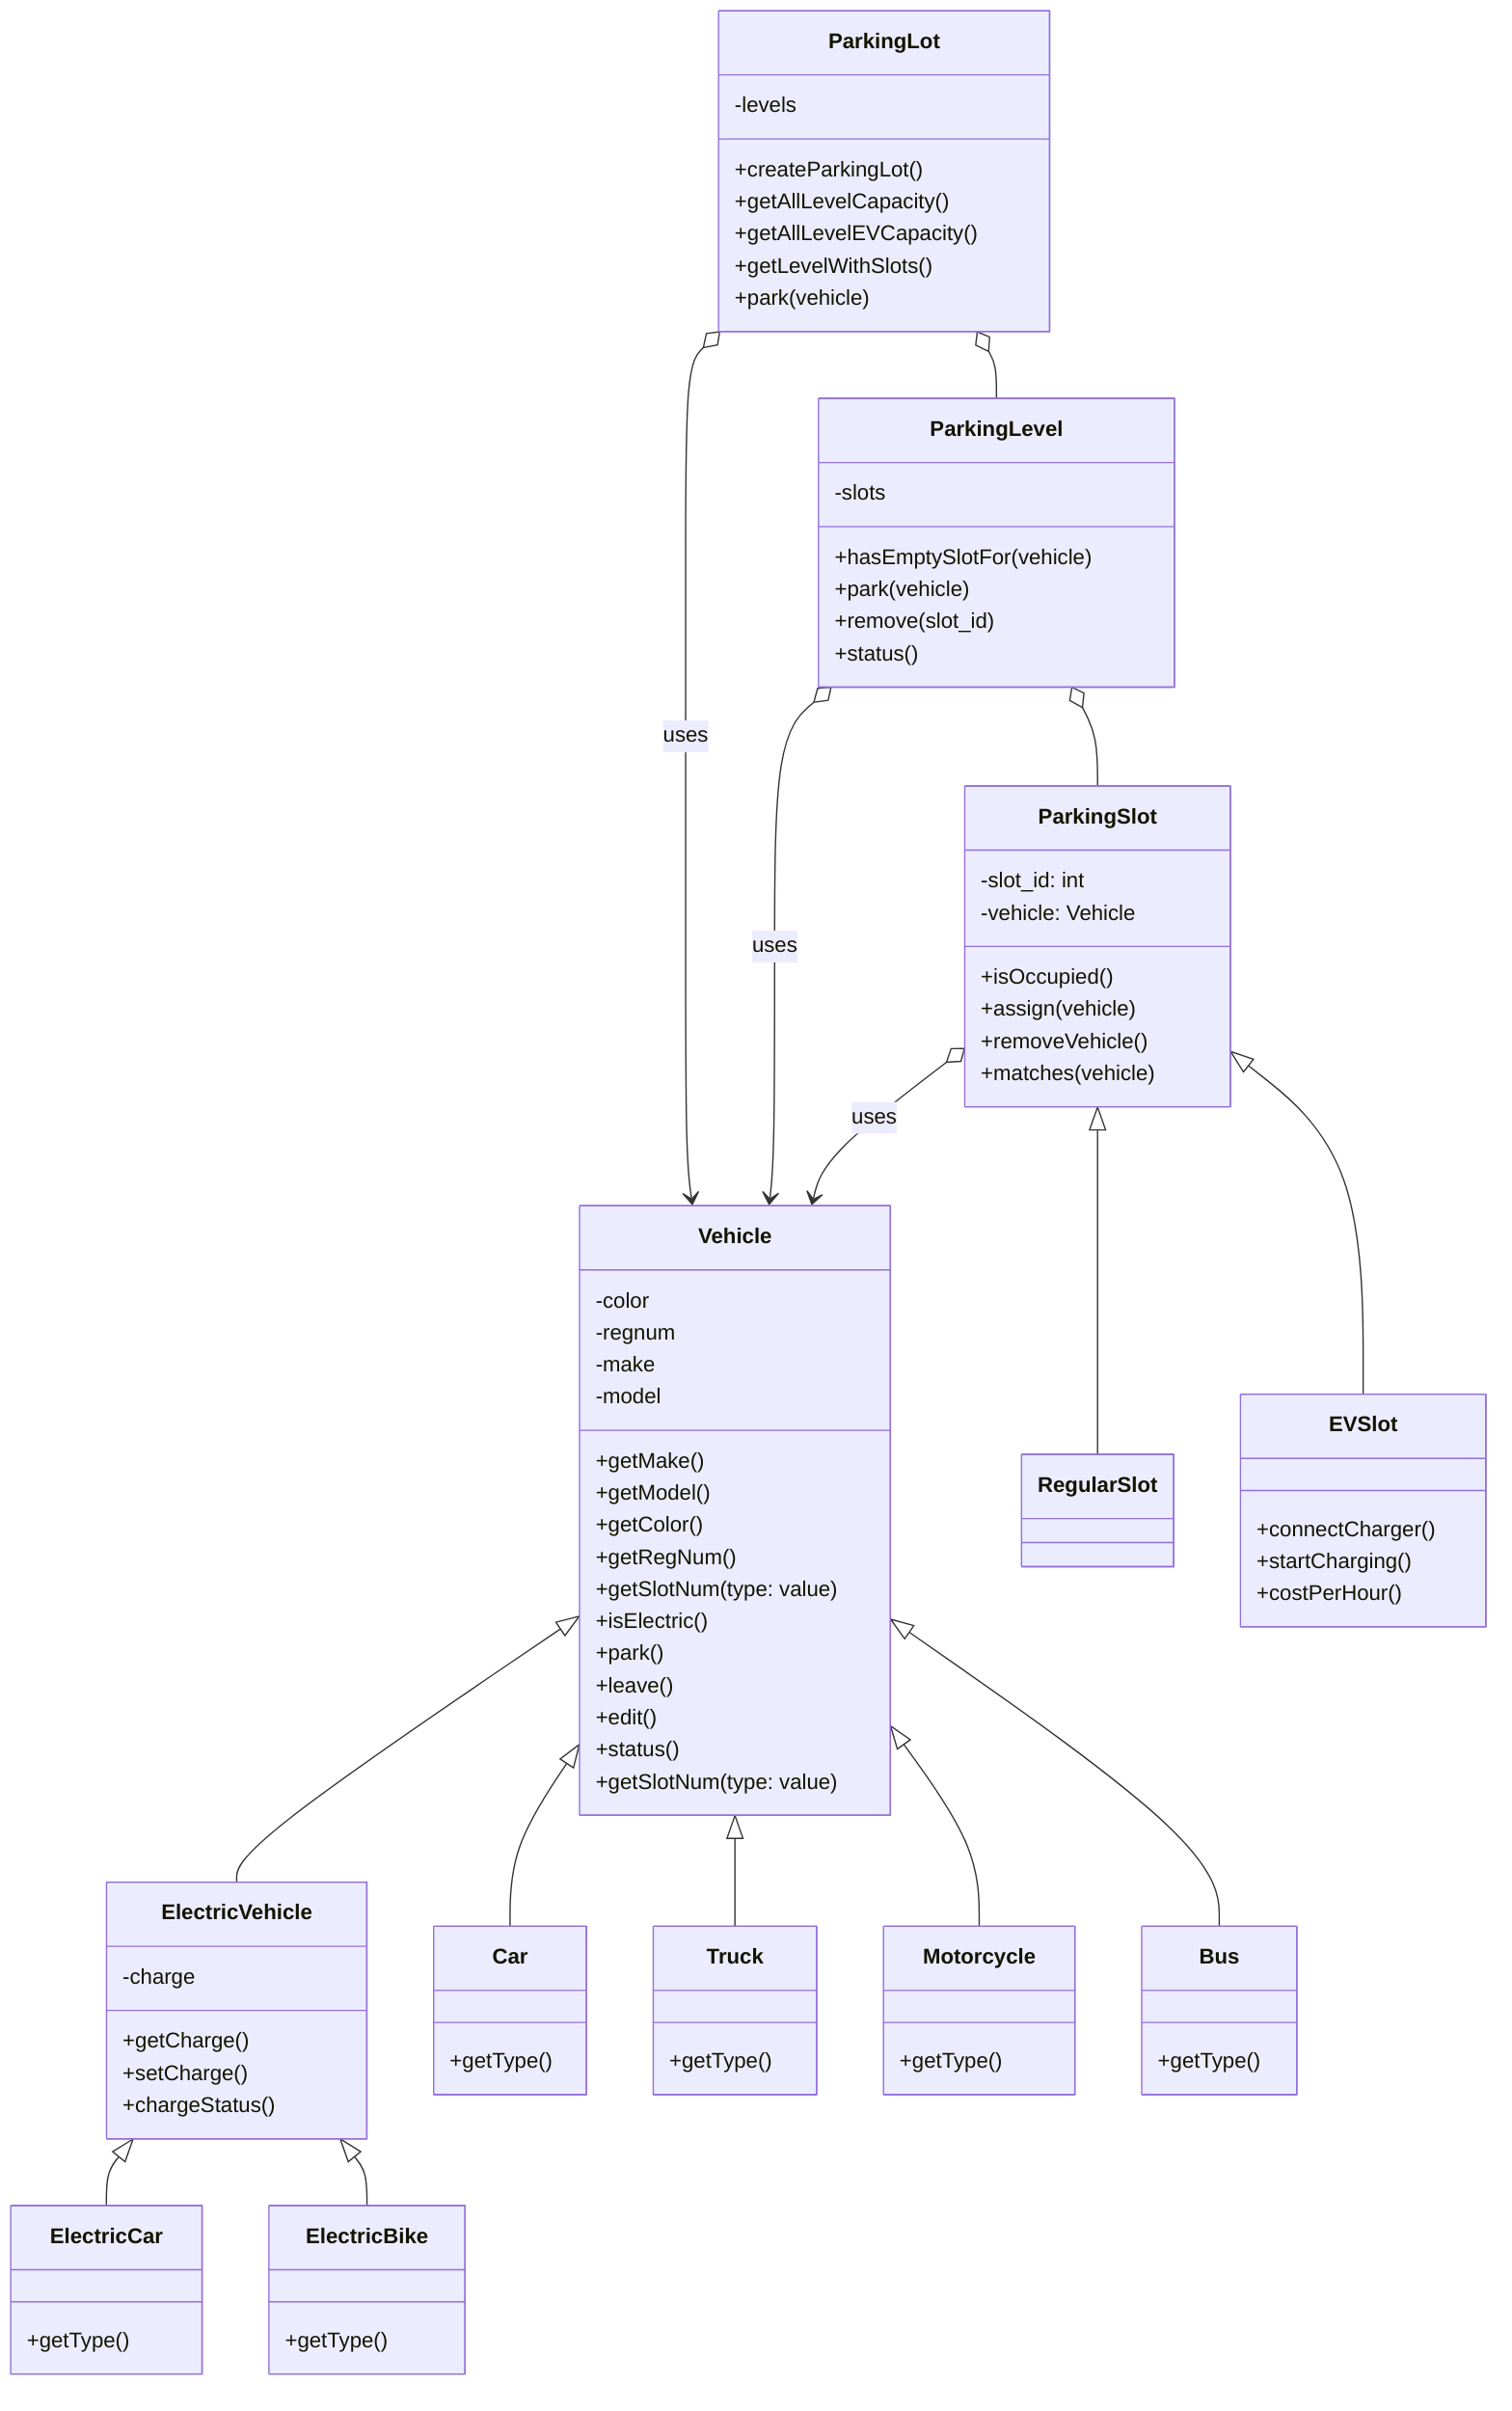 classDiagram
    class Vehicle {
        -color
        -regnum
        -make
        -model
        +getMake()
        +getModel()
        +getColor()
        +getRegNum()
        +getSlotNum(type: value)
        +isElectric()
        +park()
        +leave()
        +edit()
        +status()
        +getSlotNum(type: value)
    }

    class ElectricVehicle {
        -charge
        +getCharge()
        +setCharge()
        +chargeStatus()
    }

    class Car {
        +getType()
    }
    class Truck {
        +getType()
    }
    class Motorcycle {
        +getType()
    }
    class Bus {
        +getType()
    }
    class ElectricCar {
        +getType()
    }
    class ElectricBike {
        +getType()
    }

    Vehicle <|-- Car
    Vehicle <|-- Truck
    Vehicle <|-- Motorcycle
    Vehicle <|-- Bus
    Vehicle <|-- ElectricVehicle
    ElectricVehicle <|-- ElectricCar
    ElectricVehicle <|-- ElectricBike

    class ParkingLot {
        -levels
        +createParkingLot()
        +getAllLevelCapacity()
        +getAllLevelEVCapacity()
        +getLevelWithSlots()
        +park(vehicle)
    }

    class ParkingLevel {
        -slots
        +hasEmptySlotFor(vehicle)
        +park(vehicle)
        +remove(slot_id)
        +status()
    }

    class ParkingSlot {
        -slot_id: int
        -vehicle: Vehicle
        +isOccupied()
        +assign(vehicle)
        +removeVehicle()
        +matches(vehicle)
    }

    class RegularSlot {
    }
    class EVSlot {
        +connectCharger()
        +startCharging()
        +costPerHour()
    }

    ParkingLot o-- ParkingLevel
    ParkingLevel o-- ParkingSlot
    ParkingSlot <|-- RegularSlot
    ParkingSlot <|-- EVSlot

    ParkingLot o--> Vehicle : uses
    ParkingLevel o--> Vehicle : uses
    ParkingSlot o--> Vehicle : uses